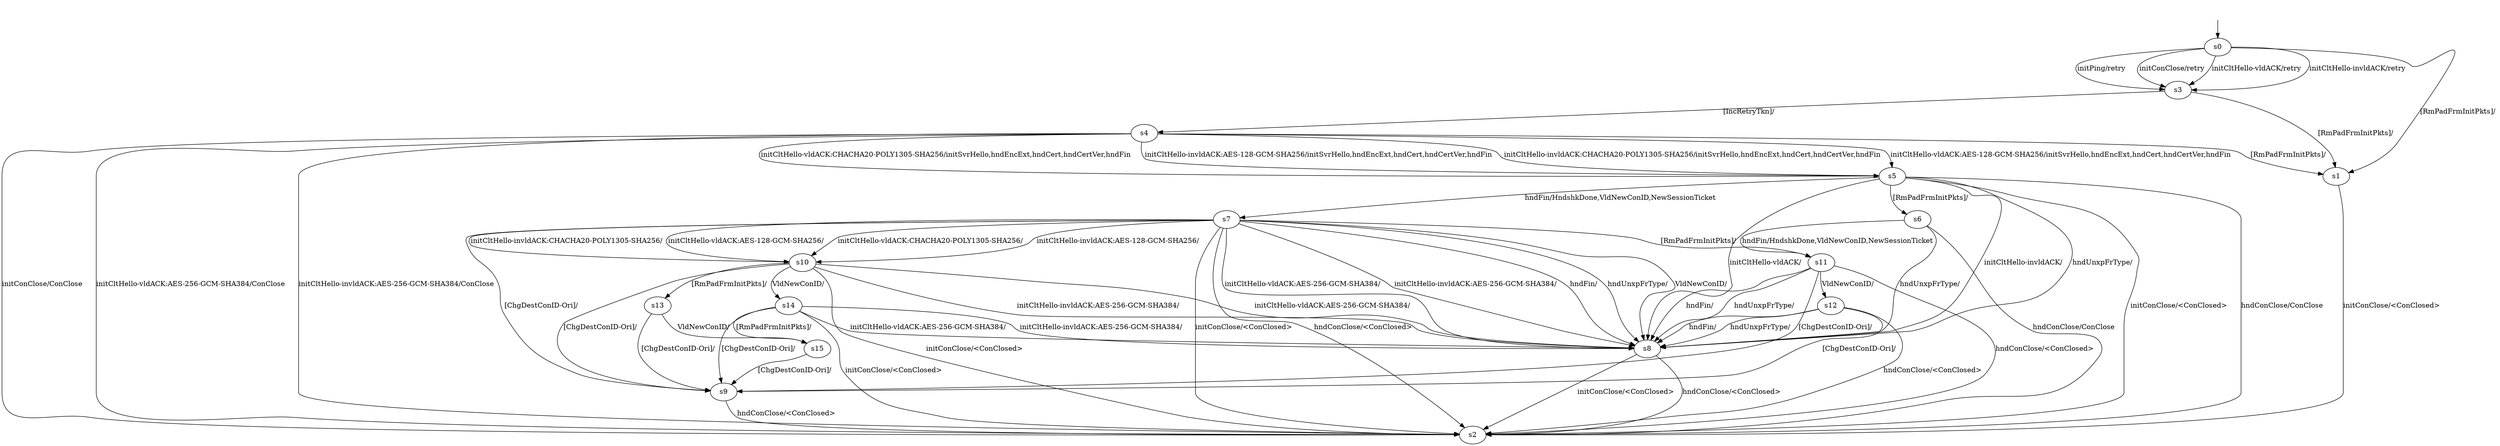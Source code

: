 digraph "../results/kwikModels/kwik-BWR-BWR-0/learnedModel" {
s0 [label=s0];
s1 [label=s1];
s2 [label=s2];
s3 [label=s3];
s4 [label=s4];
s5 [label=s5];
s6 [label=s6];
s7 [label=s7];
s8 [label=s8];
s9 [label=s9];
s10 [label=s10];
s11 [label=s11];
s12 [label=s12];
s13 [label=s13];
s14 [label=s14];
s15 [label=s15];
s0 -> s3  [label="initPing/retry "];
s0 -> s3  [label="initConClose/retry "];
s0 -> s3  [label="initCltHello-vldACK/retry "];
s0 -> s3  [label="initCltHello-invldACK/retry "];
s0 -> s1  [label="[RmPadFrmInitPkts]/ "];
s1 -> s2  [label="initConClose/<ConClosed> "];
s3 -> s1  [label="[RmPadFrmInitPkts]/ "];
s3 -> s4  [label="[IncRetryTkn]/ "];
s4 -> s2  [label="initConClose/ConClose "];
s4 -> s5  [label="initCltHello-vldACK:AES-128-GCM-SHA256/initSvrHello,hndEncExt,hndCert,hndCertVer,hndFin "];
s4 -> s2  [label="initCltHello-vldACK:AES-256-GCM-SHA384/ConClose "];
s4 -> s5  [label="initCltHello-vldACK:CHACHA20-POLY1305-SHA256/initSvrHello,hndEncExt,hndCert,hndCertVer,hndFin "];
s4 -> s5  [label="initCltHello-invldACK:AES-128-GCM-SHA256/initSvrHello,hndEncExt,hndCert,hndCertVer,hndFin "];
s4 -> s2  [label="initCltHello-invldACK:AES-256-GCM-SHA384/ConClose "];
s4 -> s5  [label="initCltHello-invldACK:CHACHA20-POLY1305-SHA256/initSvrHello,hndEncExt,hndCert,hndCertVer,hndFin "];
s4 -> s1  [label="[RmPadFrmInitPkts]/ "];
s5 -> s2  [label="initConClose/<ConClosed> "];
s5 -> s8  [label="initCltHello-vldACK/ "];
s5 -> s8  [label="initCltHello-invldACK/ "];
s5 -> s7  [label="hndFin/HndshkDone,VldNewConID,NewSessionTicket "];
s5 -> s2  [label="hndConClose/ConClose "];
s5 -> s8  [label="hndUnxpFrType/ "];
s5 -> s6  [label="[RmPadFrmInitPkts]/ "];
s6 -> s11  [label="hndFin/HndshkDone,VldNewConID,NewSessionTicket "];
s6 -> s2  [label="hndConClose/ConClose "];
s6 -> s8  [label="hndUnxpFrType/ "];
s7 -> s2  [label="initConClose/<ConClosed> "];
s7 -> s10  [label="initCltHello-vldACK:AES-128-GCM-SHA256/ "];
s7 -> s8  [label="initCltHello-vldACK:AES-256-GCM-SHA384/ "];
s7 -> s10  [label="initCltHello-vldACK:CHACHA20-POLY1305-SHA256/ "];
s7 -> s10  [label="initCltHello-invldACK:AES-128-GCM-SHA256/ "];
s7 -> s8  [label="initCltHello-invldACK:AES-256-GCM-SHA384/ "];
s7 -> s10  [label="initCltHello-invldACK:CHACHA20-POLY1305-SHA256/ "];
s7 -> s8  [label="hndFin/ "];
s7 -> s2  [label="hndConClose/<ConClosed> "];
s7 -> s8  [label="hndUnxpFrType/ "];
s7 -> s8  [label="VldNewConID/ "];
s7 -> s9  [label="[ChgDestConID-Ori]/ "];
s7 -> s11  [label="[RmPadFrmInitPkts]/ "];
s8 -> s2  [label="initConClose/<ConClosed> "];
s8 -> s2  [label="hndConClose/<ConClosed> "];
s9 -> s2  [label="hndConClose/<ConClosed> "];
s10 -> s2  [label="initConClose/<ConClosed> "];
s10 -> s8  [label="initCltHello-vldACK:AES-256-GCM-SHA384/ "];
s10 -> s8  [label="initCltHello-invldACK:AES-256-GCM-SHA384/ "];
s10 -> s14  [label="VldNewConID/ "];
s10 -> s9  [label="[ChgDestConID-Ori]/ "];
s10 -> s13  [label="[RmPadFrmInitPkts]/ "];
s11 -> s8  [label="hndFin/ "];
s11 -> s2  [label="hndConClose/<ConClosed> "];
s11 -> s8  [label="hndUnxpFrType/ "];
s11 -> s12  [label="VldNewConID/ "];
s11 -> s9  [label="[ChgDestConID-Ori]/ "];
s12 -> s8  [label="hndFin/ "];
s12 -> s2  [label="hndConClose/<ConClosed> "];
s12 -> s8  [label="hndUnxpFrType/ "];
s12 -> s9  [label="[ChgDestConID-Ori]/ "];
s13 -> s15  [label="VldNewConID/ "];
s13 -> s9  [label="[ChgDestConID-Ori]/ "];
s14 -> s2  [label="initConClose/<ConClosed> "];
s14 -> s8  [label="initCltHello-vldACK:AES-256-GCM-SHA384/ "];
s14 -> s8  [label="initCltHello-invldACK:AES-256-GCM-SHA384/ "];
s14 -> s9  [label="[ChgDestConID-Ori]/ "];
s14 -> s15  [label="[RmPadFrmInitPkts]/ "];
s15 -> s9  [label="[ChgDestConID-Ori]/ "];
__start0 [label="", shape=none];
__start0 -> s0  [label=""];
}
